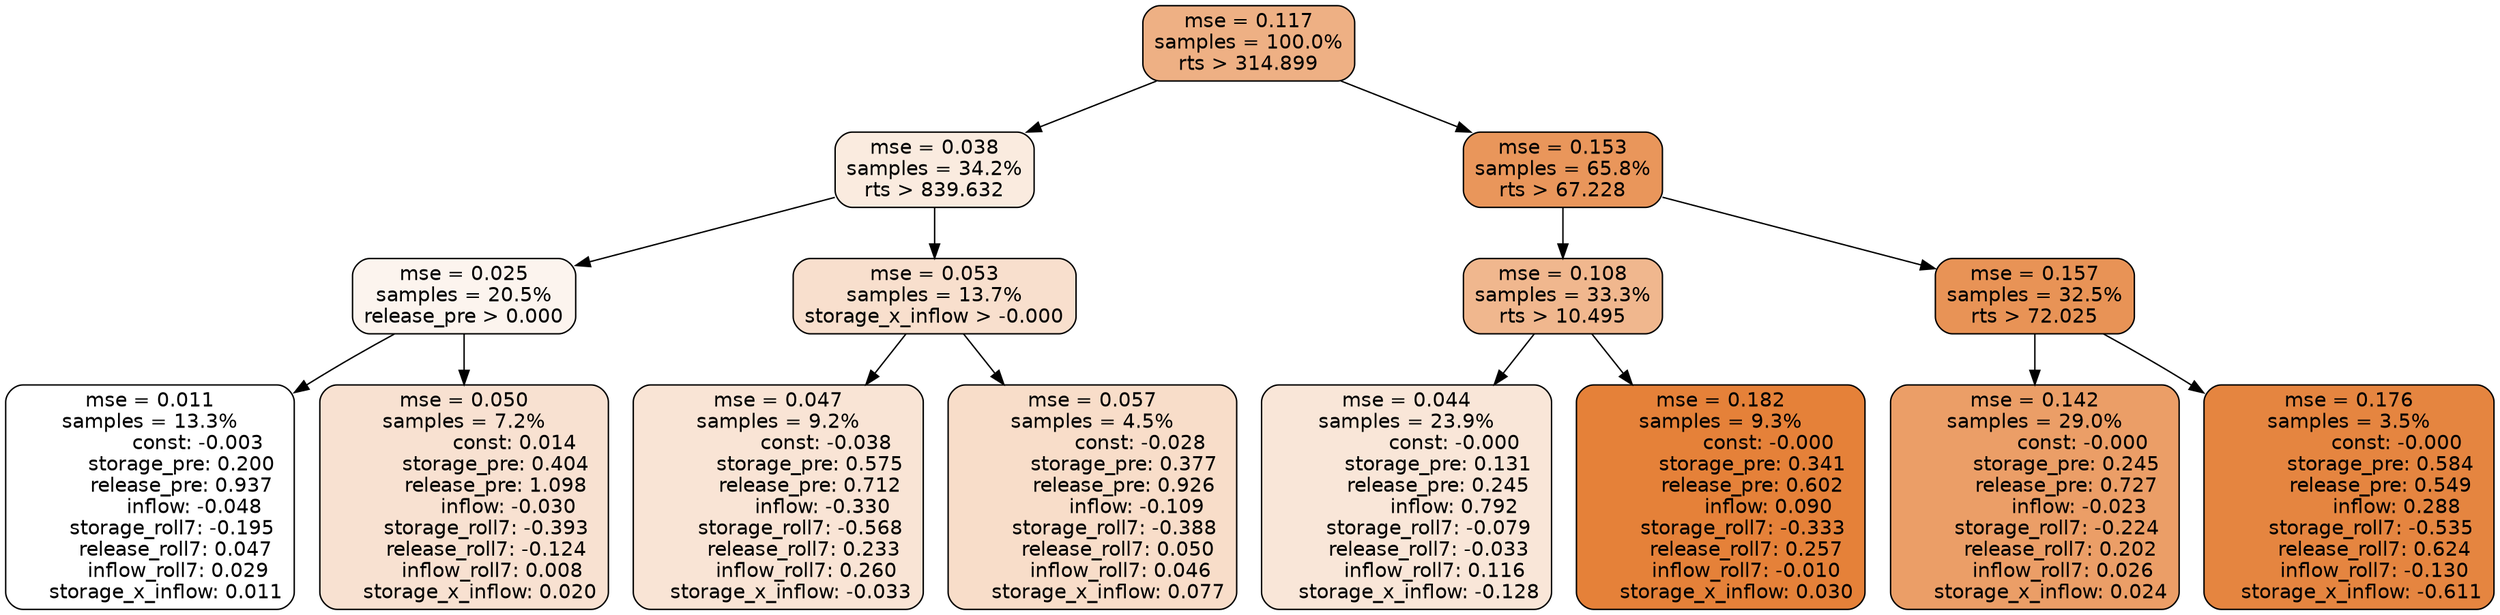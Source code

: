 digraph tree {
node [shape=rectangle, style="filled, rounded", color="black", fontname=helvetica] ;
edge [fontname=helvetica] ;
	"0" [label="mse = 0.117
samples = 100.0%
rts > 314.899", fillcolor="#eeb084"]
	"8" [label="mse = 0.038
samples = 34.2%
rts > 839.632", fillcolor="#faebdf"]
	"1" [label="mse = 0.153
samples = 65.8%
rts > 67.228", fillcolor="#e9965b"]
	"9" [label="mse = 0.025
samples = 20.5%
release_pre > 0.000", fillcolor="#fcf4ee"]
	"12" [label="mse = 0.053
samples = 13.7%
storage_x_inflow > -0.000", fillcolor="#f8dfcd"]
	"2" [label="mse = 0.108
samples = 33.3%
rts > 10.495", fillcolor="#f0b78e"]
	"5" [label="mse = 0.157
samples = 32.5%
rts > 72.025", fillcolor="#e89356"]
	"10" [label="mse = 0.011
samples = 13.3%
               const: -0.003
          storage_pre: 0.200
          release_pre: 0.937
              inflow: -0.048
       storage_roll7: -0.195
        release_roll7: 0.047
         inflow_roll7: 0.029
     storage_x_inflow: 0.011", fillcolor="#ffffff"]
	"11" [label="mse = 0.050
samples = 7.2%
                const: 0.014
          storage_pre: 0.404
          release_pre: 1.098
              inflow: -0.030
       storage_roll7: -0.393
       release_roll7: -0.124
         inflow_roll7: 0.008
     storage_x_inflow: 0.020", fillcolor="#f8e1d1"]
	"13" [label="mse = 0.047
samples = 9.2%
               const: -0.038
          storage_pre: 0.575
          release_pre: 0.712
              inflow: -0.330
       storage_roll7: -0.568
        release_roll7: 0.233
         inflow_roll7: 0.260
    storage_x_inflow: -0.033", fillcolor="#f9e4d5"]
	"14" [label="mse = 0.057
samples = 4.5%
               const: -0.028
          storage_pre: 0.377
          release_pre: 0.926
              inflow: -0.109
       storage_roll7: -0.388
        release_roll7: 0.050
         inflow_roll7: 0.046
     storage_x_inflow: 0.077", fillcolor="#f8ddc9"]
	"3" [label="mse = 0.044
samples = 23.9%
               const: -0.000
          storage_pre: 0.131
          release_pre: 0.245
               inflow: 0.792
       storage_roll7: -0.079
       release_roll7: -0.033
         inflow_roll7: 0.116
    storage_x_inflow: -0.128", fillcolor="#f9e6d8"]
	"4" [label="mse = 0.182
samples = 9.3%
               const: -0.000
          storage_pre: 0.341
          release_pre: 0.602
               inflow: 0.090
       storage_roll7: -0.333
        release_roll7: 0.257
        inflow_roll7: -0.010
     storage_x_inflow: 0.030", fillcolor="#e58139"]
	"7" [label="mse = 0.142
samples = 29.0%
               const: -0.000
          storage_pre: 0.245
          release_pre: 0.727
              inflow: -0.023
       storage_roll7: -0.224
        release_roll7: 0.202
         inflow_roll7: 0.026
     storage_x_inflow: 0.024", fillcolor="#eb9e67"]
	"6" [label="mse = 0.176
samples = 3.5%
               const: -0.000
          storage_pre: 0.584
          release_pre: 0.549
               inflow: 0.288
       storage_roll7: -0.535
        release_roll7: 0.624
        inflow_roll7: -0.130
    storage_x_inflow: -0.611", fillcolor="#e58540"]

	"0" -> "1"
	"0" -> "8"
	"8" -> "9"
	"8" -> "12"
	"1" -> "2"
	"1" -> "5"
	"9" -> "10"
	"9" -> "11"
	"12" -> "13"
	"12" -> "14"
	"2" -> "3"
	"2" -> "4"
	"5" -> "6"
	"5" -> "7"
}